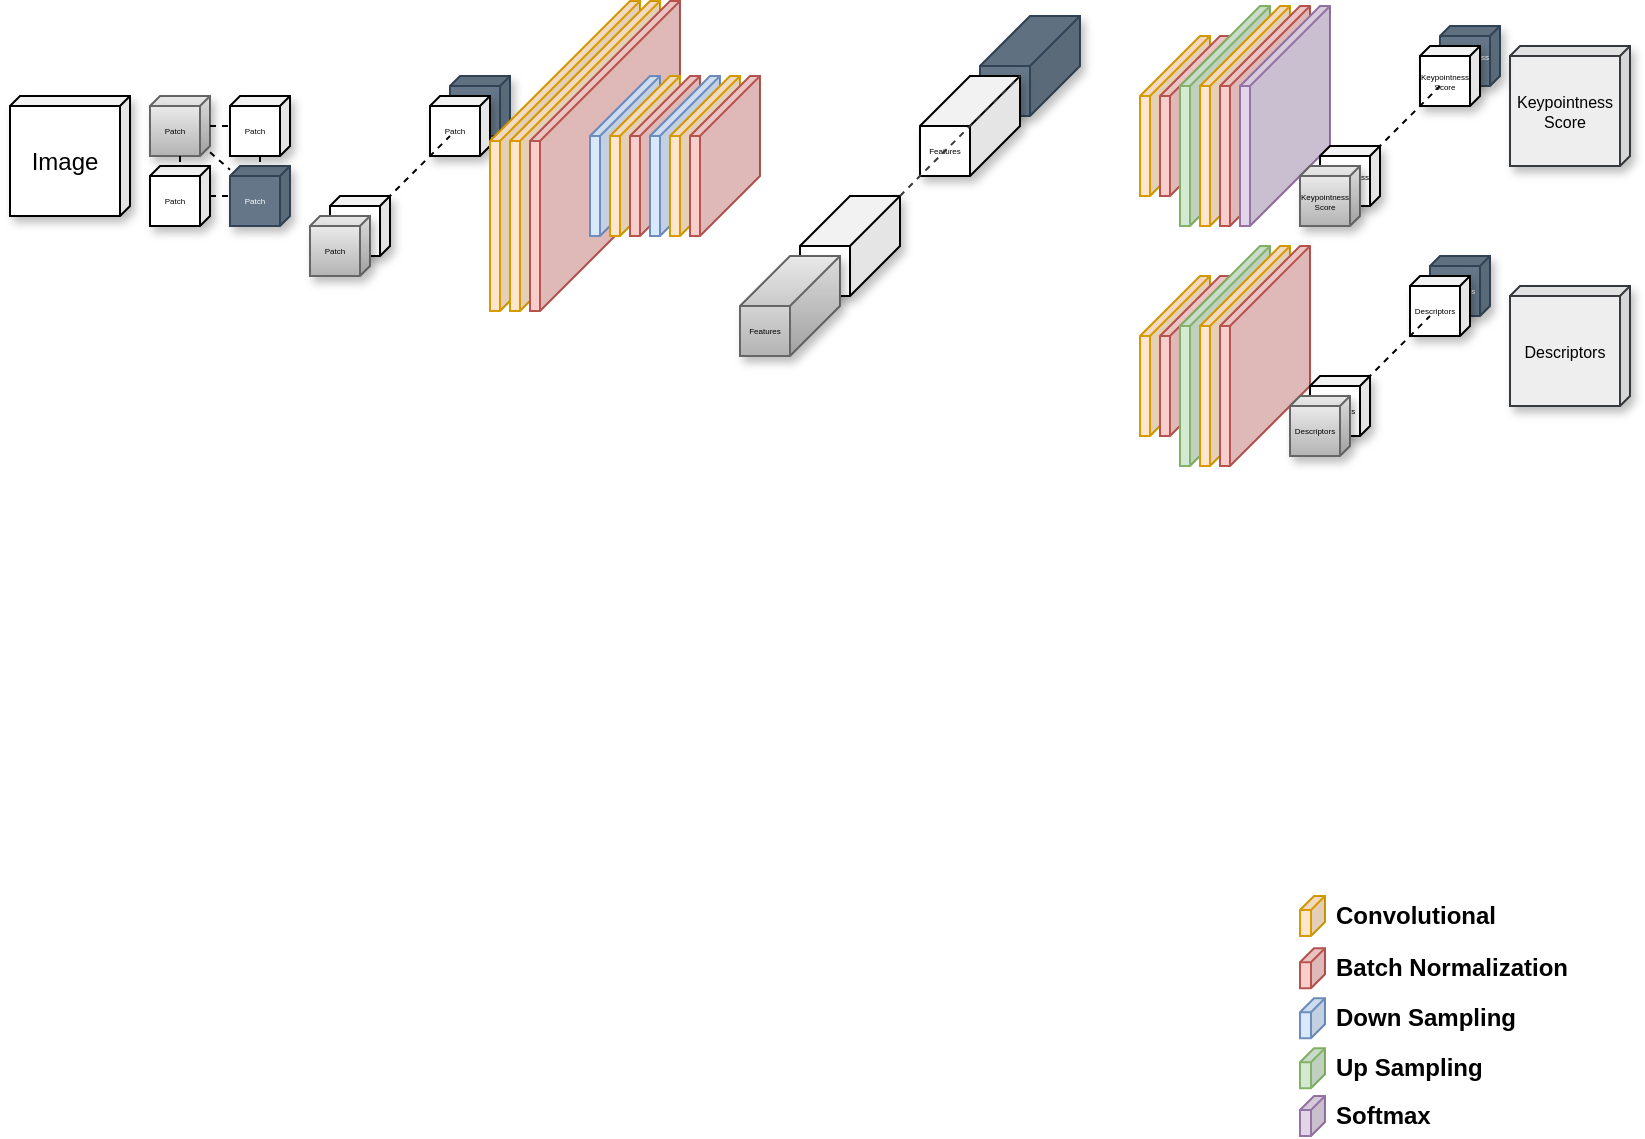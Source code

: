<mxfile version="22.0.3" type="device">
  <diagram id="QJjx0-fPxzvcmYibJWj1" name="Page-1">
    <mxGraphModel dx="676" dy="362" grid="1" gridSize="5" guides="1" tooltips="1" connect="1" arrows="1" fold="1" page="1" pageScale="1" pageWidth="827" pageHeight="583" math="1" shadow="0">
      <root>
        <mxCell id="0" />
        <mxCell id="1" parent="0" />
        <mxCell id="N0H3jAODRCFz-ruV89ya-19" value="Patch" style="shape=cube;whiteSpace=wrap;html=1;boundedLbl=1;backgroundOutline=1;darkOpacity=0.05;darkOpacity2=0.1;size=5;direction=east;flipH=1;shadow=1;fontSize=4;fillColor=#647687;fontColor=#ffffff;strokeColor=#314354;" vertex="1" parent="1">
          <mxGeometry x="230" y="40" width="30" height="30" as="geometry" />
        </mxCell>
        <mxCell id="N0H3jAODRCFz-ruV89ya-20" value="Patch" style="shape=cube;whiteSpace=wrap;html=1;boundedLbl=1;backgroundOutline=1;darkOpacity=0.05;darkOpacity2=0.1;size=5;direction=east;flipH=1;shadow=1;fontSize=4;" vertex="1" parent="1">
          <mxGeometry x="220" y="50" width="30" height="30" as="geometry" />
        </mxCell>
        <mxCell id="B-LIaysdKQbxfx360-42-17" value="Image" style="shape=cube;whiteSpace=wrap;html=1;boundedLbl=1;backgroundOutline=1;darkOpacity=0.05;darkOpacity2=0.1;size=5;direction=east;flipH=1;shadow=1;" parent="1" vertex="1">
          <mxGeometry x="10" y="50" width="60" height="60" as="geometry" />
        </mxCell>
        <mxCell id="N0H3jAODRCFz-ruV89ya-1" value="Patch" style="shape=cube;whiteSpace=wrap;html=1;boundedLbl=1;backgroundOutline=1;darkOpacity=0.05;darkOpacity2=0.1;size=5;direction=east;flipH=1;shadow=1;fontSize=4;" vertex="1" parent="1">
          <mxGeometry x="80" y="85" width="30" height="30" as="geometry" />
        </mxCell>
        <mxCell id="N0H3jAODRCFz-ruV89ya-2" value="Patch" style="shape=cube;whiteSpace=wrap;html=1;boundedLbl=1;backgroundOutline=1;darkOpacity=0.05;darkOpacity2=0.1;size=5;direction=east;flipH=1;shadow=1;fontSize=4;fillColor=#647687;fontColor=#ffffff;strokeColor=#314354;" vertex="1" parent="1">
          <mxGeometry x="120" y="85" width="30" height="30" as="geometry" />
        </mxCell>
        <mxCell id="N0H3jAODRCFz-ruV89ya-4" value="Patch" style="shape=cube;whiteSpace=wrap;html=1;boundedLbl=1;backgroundOutline=1;darkOpacity=0.05;darkOpacity2=0.1;size=5;direction=east;flipH=1;shadow=1;fontSize=4;fillColor=#f5f5f5;gradientColor=#b3b3b3;strokeColor=#666666;" vertex="1" parent="1">
          <mxGeometry x="80" y="50" width="30" height="30" as="geometry" />
        </mxCell>
        <mxCell id="N0H3jAODRCFz-ruV89ya-6" value="Patch" style="shape=cube;whiteSpace=wrap;html=1;boundedLbl=1;backgroundOutline=1;darkOpacity=0.05;darkOpacity2=0.1;size=5;direction=east;flipH=1;shadow=1;fontSize=4;" vertex="1" parent="1">
          <mxGeometry x="120" y="50" width="30" height="30" as="geometry" />
        </mxCell>
        <mxCell id="N0H3jAODRCFz-ruV89ya-21" value="" style="endArrow=none;dashed=1;html=1;rounded=0;exitX=0;exitY=0;exitDx=0;exitDy=0;exitPerimeter=0;entryX=1;entryY=1;entryDx=0;entryDy=0;entryPerimeter=0;" edge="1" parent="1" source="N0H3jAODRCFz-ruV89ya-15" target="N0H3jAODRCFz-ruV89ya-19">
          <mxGeometry width="50" height="50" relative="1" as="geometry">
            <mxPoint x="180" y="110" as="sourcePoint" />
            <mxPoint x="230" y="60" as="targetPoint" />
          </mxGeometry>
        </mxCell>
        <mxCell id="N0H3jAODRCFz-ruV89ya-14" value="Patch" style="shape=cube;whiteSpace=wrap;html=1;boundedLbl=1;backgroundOutline=1;darkOpacity=0.05;darkOpacity2=0.1;size=5;direction=east;flipH=1;shadow=1;fontSize=4;" vertex="1" parent="1">
          <mxGeometry x="170" y="100" width="30" height="30" as="geometry" />
        </mxCell>
        <mxCell id="N0H3jAODRCFz-ruV89ya-15" value="Patch" style="shape=cube;whiteSpace=wrap;html=1;boundedLbl=1;backgroundOutline=1;darkOpacity=0.05;darkOpacity2=0.1;size=5;direction=east;flipH=1;fillColor=#f5f5f5;strokeColor=#666666;shadow=1;fontSize=4;gradientColor=#b3b3b3;" vertex="1" parent="1">
          <mxGeometry x="160" y="110" width="30" height="30" as="geometry" />
        </mxCell>
        <mxCell id="N0H3jAODRCFz-ruV89ya-26" value="" style="group" vertex="1" connectable="0" parent="1">
          <mxGeometry x="655" y="450" width="165" height="20" as="geometry" />
        </mxCell>
        <mxCell id="4f-DMQIj-ya-iA7LCkDa-23" value="" style="shape=cube;whiteSpace=wrap;html=1;boundedLbl=1;backgroundOutline=1;darkOpacity=0.05;darkOpacity2=0.1;size=7;direction=east;flipH=1;fillColor=#ffe6cc;strokeColor=#d79b00;" parent="N0H3jAODRCFz-ruV89ya-26" vertex="1">
          <mxGeometry width="12.5" height="20" as="geometry" />
        </mxCell>
        <mxCell id="4f-DMQIj-ya-iA7LCkDa-50" value="Convolutional" style="text;html=1;strokeColor=none;fillColor=none;align=left;verticalAlign=middle;whiteSpace=wrap;rounded=0;fontStyle=1" parent="N0H3jAODRCFz-ruV89ya-26" vertex="1">
          <mxGeometry x="16" width="149" height="20" as="geometry" />
        </mxCell>
        <mxCell id="N0H3jAODRCFz-ruV89ya-28" value="" style="group" vertex="1" connectable="0" parent="1">
          <mxGeometry x="655" y="476.12" width="165" height="20" as="geometry" />
        </mxCell>
        <mxCell id="N0H3jAODRCFz-ruV89ya-29" value="" style="shape=cube;whiteSpace=wrap;html=1;boundedLbl=1;backgroundOutline=1;darkOpacity=0.05;darkOpacity2=0.1;size=7;direction=east;flipH=1;fillColor=#f8cecc;strokeColor=#b85450;" vertex="1" parent="N0H3jAODRCFz-ruV89ya-28">
          <mxGeometry width="12.5" height="20" as="geometry" />
        </mxCell>
        <mxCell id="N0H3jAODRCFz-ruV89ya-30" value="Batch Normalization" style="text;html=1;strokeColor=none;fillColor=none;align=left;verticalAlign=middle;whiteSpace=wrap;rounded=0;fontStyle=1" vertex="1" parent="N0H3jAODRCFz-ruV89ya-28">
          <mxGeometry x="16" width="149" height="20" as="geometry" />
        </mxCell>
        <mxCell id="N0H3jAODRCFz-ruV89ya-31" value="" style="group" vertex="1" connectable="0" parent="1">
          <mxGeometry x="655" y="501.12" width="165" height="20" as="geometry" />
        </mxCell>
        <mxCell id="N0H3jAODRCFz-ruV89ya-32" value="" style="shape=cube;whiteSpace=wrap;html=1;boundedLbl=1;backgroundOutline=1;darkOpacity=0.05;darkOpacity2=0.1;size=7;direction=east;flipH=1;fillColor=#dae8fc;strokeColor=#6c8ebf;" vertex="1" parent="N0H3jAODRCFz-ruV89ya-31">
          <mxGeometry width="12.5" height="20" as="geometry" />
        </mxCell>
        <mxCell id="N0H3jAODRCFz-ruV89ya-33" value="&lt;div&gt;Down Sampling&lt;/div&gt;" style="text;html=1;strokeColor=none;fillColor=none;align=left;verticalAlign=middle;whiteSpace=wrap;rounded=0;fontStyle=1" vertex="1" parent="N0H3jAODRCFz-ruV89ya-31">
          <mxGeometry x="16" width="149" height="20" as="geometry" />
        </mxCell>
        <mxCell id="N0H3jAODRCFz-ruV89ya-35" value="" style="group" vertex="1" connectable="0" parent="1">
          <mxGeometry x="655" y="526.12" width="165" height="20" as="geometry" />
        </mxCell>
        <mxCell id="N0H3jAODRCFz-ruV89ya-36" value="" style="shape=cube;whiteSpace=wrap;html=1;boundedLbl=1;backgroundOutline=1;darkOpacity=0.05;darkOpacity2=0.1;size=7;direction=east;flipH=1;fillColor=#d5e8d4;strokeColor=#82b366;" vertex="1" parent="N0H3jAODRCFz-ruV89ya-35">
          <mxGeometry width="12.5" height="20" as="geometry" />
        </mxCell>
        <mxCell id="N0H3jAODRCFz-ruV89ya-37" value="Up Sampling" style="text;html=1;strokeColor=none;fillColor=none;align=left;verticalAlign=middle;whiteSpace=wrap;rounded=0;fontStyle=1" vertex="1" parent="N0H3jAODRCFz-ruV89ya-35">
          <mxGeometry x="16" width="149" height="20" as="geometry" />
        </mxCell>
        <mxCell id="N0H3jAODRCFz-ruV89ya-38" value="" style="endArrow=none;dashed=1;html=1;rounded=0;" edge="1" parent="1" source="N0H3jAODRCFz-ruV89ya-4" target="N0H3jAODRCFz-ruV89ya-6">
          <mxGeometry width="50" height="50" relative="1" as="geometry">
            <mxPoint x="185" y="115" as="sourcePoint" />
            <mxPoint x="235" y="65" as="targetPoint" />
          </mxGeometry>
        </mxCell>
        <mxCell id="N0H3jAODRCFz-ruV89ya-39" value="" style="endArrow=none;dashed=1;html=1;rounded=0;" edge="1" parent="1" source="N0H3jAODRCFz-ruV89ya-4" target="N0H3jAODRCFz-ruV89ya-1">
          <mxGeometry width="50" height="50" relative="1" as="geometry">
            <mxPoint x="105" y="65" as="sourcePoint" />
            <mxPoint x="125" y="65" as="targetPoint" />
          </mxGeometry>
        </mxCell>
        <mxCell id="N0H3jAODRCFz-ruV89ya-40" value="" style="endArrow=none;dashed=1;html=1;rounded=0;" edge="1" parent="1" source="N0H3jAODRCFz-ruV89ya-6" target="N0H3jAODRCFz-ruV89ya-2">
          <mxGeometry width="50" height="50" relative="1" as="geometry">
            <mxPoint x="95" y="75" as="sourcePoint" />
            <mxPoint x="95" y="95" as="targetPoint" />
          </mxGeometry>
        </mxCell>
        <mxCell id="N0H3jAODRCFz-ruV89ya-41" value="" style="endArrow=none;dashed=1;html=1;rounded=0;" edge="1" parent="1" source="N0H3jAODRCFz-ruV89ya-1" target="N0H3jAODRCFz-ruV89ya-2">
          <mxGeometry width="50" height="50" relative="1" as="geometry">
            <mxPoint x="135" y="75" as="sourcePoint" />
            <mxPoint x="135" y="95" as="targetPoint" />
          </mxGeometry>
        </mxCell>
        <mxCell id="N0H3jAODRCFz-ruV89ya-42" value="" style="endArrow=none;dashed=1;html=1;rounded=0;" edge="1" parent="1" source="N0H3jAODRCFz-ruV89ya-4" target="N0H3jAODRCFz-ruV89ya-2">
          <mxGeometry width="50" height="50" relative="1" as="geometry">
            <mxPoint x="105" y="105" as="sourcePoint" />
            <mxPoint x="125" y="105" as="targetPoint" />
          </mxGeometry>
        </mxCell>
        <mxCell id="N0H3jAODRCFz-ruV89ya-43" value="" style="shape=cube;whiteSpace=wrap;html=1;boundedLbl=1;backgroundOutline=1;darkOpacity=0.05;darkOpacity2=0.1;size=70;direction=east;flipH=1;fillColor=#ffe6cc;strokeColor=#d79b00;" vertex="1" parent="1">
          <mxGeometry x="250" y="2.5" width="75" height="155" as="geometry" />
        </mxCell>
        <mxCell id="N0H3jAODRCFz-ruV89ya-44" value="" style="shape=cube;whiteSpace=wrap;html=1;boundedLbl=1;backgroundOutline=1;darkOpacity=0.05;darkOpacity2=0.1;size=70;direction=east;flipH=1;fillColor=#ffe6cc;strokeColor=#d79b00;" vertex="1" parent="1">
          <mxGeometry x="260" y="2.5" width="75" height="155" as="geometry" />
        </mxCell>
        <mxCell id="N0H3jAODRCFz-ruV89ya-45" value="" style="shape=cube;whiteSpace=wrap;html=1;boundedLbl=1;backgroundOutline=1;darkOpacity=0.05;darkOpacity2=0.1;size=70;direction=east;flipH=1;fillColor=#f8cecc;strokeColor=#b85450;" vertex="1" parent="1">
          <mxGeometry x="270" y="2.5" width="75" height="155" as="geometry" />
        </mxCell>
        <mxCell id="N0H3jAODRCFz-ruV89ya-46" value="" style="shape=cube;whiteSpace=wrap;html=1;boundedLbl=1;backgroundOutline=1;darkOpacity=0.05;darkOpacity2=0.1;size=30;direction=east;flipH=1;fillColor=#dae8fc;strokeColor=#6c8ebf;" vertex="1" parent="1">
          <mxGeometry x="300" y="40" width="35" height="80" as="geometry" />
        </mxCell>
        <mxCell id="N0H3jAODRCFz-ruV89ya-47" value="" style="shape=cube;whiteSpace=wrap;html=1;boundedLbl=1;backgroundOutline=1;darkOpacity=0.05;darkOpacity2=0.1;size=30;direction=east;flipH=1;fillColor=#ffe6cc;strokeColor=#d79b00;" vertex="1" parent="1">
          <mxGeometry x="310" y="40" width="35" height="80" as="geometry" />
        </mxCell>
        <mxCell id="N0H3jAODRCFz-ruV89ya-48" value="" style="shape=cube;whiteSpace=wrap;html=1;boundedLbl=1;backgroundOutline=1;darkOpacity=0.05;darkOpacity2=0.1;size=30;direction=east;flipH=1;fillColor=#f8cecc;strokeColor=#b85450;" vertex="1" parent="1">
          <mxGeometry x="320" y="40" width="35" height="80" as="geometry" />
        </mxCell>
        <mxCell id="N0H3jAODRCFz-ruV89ya-49" value="" style="shape=cube;whiteSpace=wrap;html=1;boundedLbl=1;backgroundOutline=1;darkOpacity=0.05;darkOpacity2=0.1;size=30;direction=east;flipH=1;fillColor=#dae8fc;strokeColor=#6c8ebf;" vertex="1" parent="1">
          <mxGeometry x="330" y="40" width="35" height="80" as="geometry" />
        </mxCell>
        <mxCell id="N0H3jAODRCFz-ruV89ya-50" value="" style="shape=cube;whiteSpace=wrap;html=1;boundedLbl=1;backgroundOutline=1;darkOpacity=0.05;darkOpacity2=0.1;size=30;direction=east;flipH=1;fillColor=#ffe6cc;strokeColor=#d79b00;" vertex="1" parent="1">
          <mxGeometry x="340" y="40" width="35" height="80" as="geometry" />
        </mxCell>
        <mxCell id="N0H3jAODRCFz-ruV89ya-51" value="" style="shape=cube;whiteSpace=wrap;html=1;boundedLbl=1;backgroundOutline=1;darkOpacity=0.05;darkOpacity2=0.1;size=30;direction=east;flipH=1;fillColor=#f8cecc;strokeColor=#b85450;" vertex="1" parent="1">
          <mxGeometry x="350" y="40" width="35" height="80" as="geometry" />
        </mxCell>
        <mxCell id="N0H3jAODRCFz-ruV89ya-54" value="" style="endArrow=none;dashed=1;html=1;rounded=0;exitX=0;exitY=0;exitDx=0;exitDy=0;exitPerimeter=0;entryX=0;entryY=0;entryDx=0;entryDy=0;entryPerimeter=0;fillColor=#eeeeee;strokeColor=#36393d;" edge="1" parent="1" source="N0H3jAODRCFz-ruV89ya-58" target="N0H3jAODRCFz-ruV89ya-57">
          <mxGeometry width="50" height="50" relative="1" as="geometry">
            <mxPoint x="475" y="60" as="sourcePoint" />
            <mxPoint x="525" y="10" as="targetPoint" />
          </mxGeometry>
        </mxCell>
        <mxCell id="N0H3jAODRCFz-ruV89ya-57" value="Features" style="shape=cube;whiteSpace=wrap;html=1;boundedLbl=1;backgroundOutline=1;darkOpacity=0.05;darkOpacity2=0.1;size=25;direction=east;flipH=1;shadow=1;fontSize=4;fillColor=#647687;fontColor=#ffffff;strokeColor=#314354;" vertex="1" parent="1">
          <mxGeometry x="495" y="10" width="50" height="50" as="geometry" />
        </mxCell>
        <mxCell id="N0H3jAODRCFz-ruV89ya-58" value="Features" style="shape=cube;whiteSpace=wrap;html=1;boundedLbl=1;backgroundOutline=1;darkOpacity=0.05;darkOpacity2=0.1;size=25;direction=east;flipH=1;shadow=1;fontSize=4;" vertex="1" parent="1">
          <mxGeometry x="465" y="40" width="50" height="50" as="geometry" />
        </mxCell>
        <mxCell id="N0H3jAODRCFz-ruV89ya-59" value="Features" style="shape=cube;whiteSpace=wrap;html=1;boundedLbl=1;backgroundOutline=1;darkOpacity=0.05;darkOpacity2=0.1;size=25;direction=east;flipH=1;shadow=1;fontSize=4;" vertex="1" parent="1">
          <mxGeometry x="405" y="100" width="50" height="50" as="geometry" />
        </mxCell>
        <mxCell id="N0H3jAODRCFz-ruV89ya-60" value="" style="endArrow=none;dashed=1;html=1;rounded=0;exitX=0;exitY=0;exitDx=0;exitDy=0;exitPerimeter=0;entryX=0;entryY=0;entryDx=0;entryDy=0;entryPerimeter=0;fillColor=#eeeeee;strokeColor=#36393d;" edge="1" parent="1" source="N0H3jAODRCFz-ruV89ya-59" target="N0H3jAODRCFz-ruV89ya-58">
          <mxGeometry width="50" height="50" relative="1" as="geometry">
            <mxPoint x="480" y="70" as="sourcePoint" />
            <mxPoint x="545" y="8" as="targetPoint" />
          </mxGeometry>
        </mxCell>
        <mxCell id="N0H3jAODRCFz-ruV89ya-61" value="Features" style="shape=cube;whiteSpace=wrap;html=1;boundedLbl=1;backgroundOutline=1;darkOpacity=0.05;darkOpacity2=0.1;size=25;direction=east;flipH=1;fillColor=#f5f5f5;strokeColor=#666666;shadow=1;fontSize=4;gradientColor=#b3b3b3;" vertex="1" parent="1">
          <mxGeometry x="375" y="130" width="50" height="50" as="geometry" />
        </mxCell>
        <mxCell id="N0H3jAODRCFz-ruV89ya-66" value="" style="shape=cube;whiteSpace=wrap;html=1;boundedLbl=1;backgroundOutline=1;darkOpacity=0.05;darkOpacity2=0.1;size=30;direction=east;flipH=1;fillColor=#ffe6cc;strokeColor=#d79b00;" vertex="1" parent="1">
          <mxGeometry x="575" y="20" width="35" height="80" as="geometry" />
        </mxCell>
        <mxCell id="N0H3jAODRCFz-ruV89ya-62" value="" style="shape=cube;whiteSpace=wrap;html=1;boundedLbl=1;backgroundOutline=1;darkOpacity=0.05;darkOpacity2=0.1;size=30;direction=east;flipH=1;fillColor=#f8cecc;strokeColor=#b85450;" vertex="1" parent="1">
          <mxGeometry x="585" y="20" width="35" height="80" as="geometry" />
        </mxCell>
        <mxCell id="N0H3jAODRCFz-ruV89ya-64" value="" style="shape=cube;whiteSpace=wrap;html=1;boundedLbl=1;backgroundOutline=1;darkOpacity=0.05;darkOpacity2=0.1;size=40;direction=east;flipH=1;fillColor=#d5e8d4;strokeColor=#82b366;" vertex="1" parent="1">
          <mxGeometry x="595" y="5" width="45" height="110" as="geometry" />
        </mxCell>
        <mxCell id="N0H3jAODRCFz-ruV89ya-65" value="" style="shape=cube;whiteSpace=wrap;html=1;boundedLbl=1;backgroundOutline=1;darkOpacity=0.05;darkOpacity2=0.1;size=40;direction=east;flipH=1;fillColor=#ffe6cc;strokeColor=#d79b00;" vertex="1" parent="1">
          <mxGeometry x="605" y="5" width="45" height="110" as="geometry" />
        </mxCell>
        <mxCell id="N0H3jAODRCFz-ruV89ya-67" value="" style="shape=cube;whiteSpace=wrap;html=1;boundedLbl=1;backgroundOutline=1;darkOpacity=0.05;darkOpacity2=0.1;size=40;direction=east;flipH=1;fillColor=#f8cecc;strokeColor=#b85450;" vertex="1" parent="1">
          <mxGeometry x="615" y="5" width="45" height="110" as="geometry" />
        </mxCell>
        <mxCell id="N0H3jAODRCFz-ruV89ya-68" value="" style="shape=cube;whiteSpace=wrap;html=1;boundedLbl=1;backgroundOutline=1;darkOpacity=0.05;darkOpacity2=0.1;size=30;direction=east;flipH=1;fillColor=#ffe6cc;strokeColor=#d79b00;" vertex="1" parent="1">
          <mxGeometry x="575" y="140" width="35" height="80" as="geometry" />
        </mxCell>
        <mxCell id="N0H3jAODRCFz-ruV89ya-69" value="" style="shape=cube;whiteSpace=wrap;html=1;boundedLbl=1;backgroundOutline=1;darkOpacity=0.05;darkOpacity2=0.1;size=30;direction=east;flipH=1;fillColor=#f8cecc;strokeColor=#b85450;" vertex="1" parent="1">
          <mxGeometry x="585" y="140" width="35" height="80" as="geometry" />
        </mxCell>
        <mxCell id="N0H3jAODRCFz-ruV89ya-70" value="" style="shape=cube;whiteSpace=wrap;html=1;boundedLbl=1;backgroundOutline=1;darkOpacity=0.05;darkOpacity2=0.1;size=40;direction=east;flipH=1;fillColor=#d5e8d4;strokeColor=#82b366;" vertex="1" parent="1">
          <mxGeometry x="595" y="125" width="45" height="110" as="geometry" />
        </mxCell>
        <mxCell id="N0H3jAODRCFz-ruV89ya-71" value="" style="shape=cube;whiteSpace=wrap;html=1;boundedLbl=1;backgroundOutline=1;darkOpacity=0.05;darkOpacity2=0.1;size=40;direction=east;flipH=1;fillColor=#ffe6cc;strokeColor=#d79b00;" vertex="1" parent="1">
          <mxGeometry x="605" y="125" width="45" height="110" as="geometry" />
        </mxCell>
        <mxCell id="N0H3jAODRCFz-ruV89ya-72" value="" style="shape=cube;whiteSpace=wrap;html=1;boundedLbl=1;backgroundOutline=1;darkOpacity=0.05;darkOpacity2=0.1;size=40;direction=east;flipH=1;fillColor=#f8cecc;strokeColor=#b85450;" vertex="1" parent="1">
          <mxGeometry x="615" y="125" width="45" height="110" as="geometry" />
        </mxCell>
        <mxCell id="N0H3jAODRCFz-ruV89ya-74" value="&lt;div style=&quot;font-size: 8px;&quot;&gt;Keypointness&lt;/div&gt;&lt;div style=&quot;font-size: 8px;&quot;&gt;Score&lt;br style=&quot;font-size: 8px;&quot;&gt;&lt;/div&gt;" style="shape=cube;whiteSpace=wrap;html=1;boundedLbl=1;backgroundOutline=1;darkOpacity=0.05;darkOpacity2=0.1;size=5;direction=east;flipH=1;shadow=1;fillColor=#eeeeee;strokeColor=#36393d;fontSize=8;" vertex="1" parent="1">
          <mxGeometry x="760" y="25" width="60" height="60" as="geometry" />
        </mxCell>
        <mxCell id="N0H3jAODRCFz-ruV89ya-75" value="Descriptors" style="shape=cube;whiteSpace=wrap;html=1;boundedLbl=1;backgroundOutline=1;darkOpacity=0.05;darkOpacity2=0.1;size=5;direction=east;flipH=1;shadow=1;fillColor=#eeeeee;strokeColor=#36393d;fontSize=8;" vertex="1" parent="1">
          <mxGeometry x="760" y="145" width="60" height="60" as="geometry" />
        </mxCell>
        <mxCell id="N0H3jAODRCFz-ruV89ya-77" value="" style="group" vertex="1" connectable="0" parent="1">
          <mxGeometry x="655" y="550" width="165" height="20" as="geometry" />
        </mxCell>
        <mxCell id="N0H3jAODRCFz-ruV89ya-78" value="" style="shape=cube;whiteSpace=wrap;html=1;boundedLbl=1;backgroundOutline=1;darkOpacity=0.05;darkOpacity2=0.1;size=7;direction=east;flipH=1;fillColor=#e1d5e7;strokeColor=#9673a6;" vertex="1" parent="N0H3jAODRCFz-ruV89ya-77">
          <mxGeometry width="12.5" height="20" as="geometry" />
        </mxCell>
        <mxCell id="N0H3jAODRCFz-ruV89ya-79" value="Softmax" style="text;html=1;strokeColor=none;fillColor=none;align=left;verticalAlign=middle;whiteSpace=wrap;rounded=0;fontStyle=1" vertex="1" parent="N0H3jAODRCFz-ruV89ya-77">
          <mxGeometry x="16" width="149" height="20" as="geometry" />
        </mxCell>
        <mxCell id="N0H3jAODRCFz-ruV89ya-80" value="" style="shape=cube;whiteSpace=wrap;html=1;boundedLbl=1;backgroundOutline=1;darkOpacity=0.05;darkOpacity2=0.1;size=40;direction=east;flipH=1;fillColor=#e1d5e7;strokeColor=#9673a6;" vertex="1" parent="1">
          <mxGeometry x="625" y="5" width="45" height="110" as="geometry" />
        </mxCell>
        <mxCell id="N0H3jAODRCFz-ruV89ya-82" value="" style="endArrow=none;dashed=1;html=1;rounded=0;exitX=0;exitY=0;exitDx=0;exitDy=0;exitPerimeter=0;entryX=0;entryY=0;entryDx=0;entryDy=0;entryPerimeter=0;fillColor=#eeeeee;strokeColor=#36393d;" edge="1" parent="1" target="N0H3jAODRCFz-ruV89ya-83">
          <mxGeometry width="50" height="50" relative="1" as="geometry">
            <mxPoint x="715" y="55" as="sourcePoint" />
            <mxPoint x="730" y="25" as="targetPoint" />
          </mxGeometry>
        </mxCell>
        <mxCell id="N0H3jAODRCFz-ruV89ya-93" value="Descriptors" style="shape=cube;whiteSpace=wrap;html=1;boundedLbl=1;backgroundOutline=1;darkOpacity=0.05;darkOpacity2=0.1;size=5;direction=east;flipH=1;shadow=1;fontSize=4;fillColor=#647687;fontColor=#ffffff;strokeColor=#314354;" vertex="1" parent="1">
          <mxGeometry x="720" y="130" width="30" height="30" as="geometry" />
        </mxCell>
        <mxCell id="N0H3jAODRCFz-ruV89ya-94" value="Descriptors" style="shape=cube;whiteSpace=wrap;html=1;boundedLbl=1;backgroundOutline=1;darkOpacity=0.05;darkOpacity2=0.1;size=5;direction=east;flipH=1;shadow=1;fontSize=4;" vertex="1" parent="1">
          <mxGeometry x="710" y="140" width="30" height="30" as="geometry" />
        </mxCell>
        <mxCell id="N0H3jAODRCFz-ruV89ya-95" value="" style="endArrow=none;dashed=1;html=1;rounded=0;exitX=0;exitY=0;exitDx=0;exitDy=0;exitPerimeter=0;entryX=1;entryY=1;entryDx=0;entryDy=0;entryPerimeter=0;" edge="1" parent="1" source="N0H3jAODRCFz-ruV89ya-97" target="N0H3jAODRCFz-ruV89ya-93">
          <mxGeometry width="50" height="50" relative="1" as="geometry">
            <mxPoint x="670" y="200" as="sourcePoint" />
            <mxPoint x="720" y="150" as="targetPoint" />
          </mxGeometry>
        </mxCell>
        <mxCell id="N0H3jAODRCFz-ruV89ya-96" value="Descriptors" style="shape=cube;whiteSpace=wrap;html=1;boundedLbl=1;backgroundOutline=1;darkOpacity=0.05;darkOpacity2=0.1;size=5;direction=east;flipH=1;shadow=1;fontSize=4;" vertex="1" parent="1">
          <mxGeometry x="660" y="190" width="30" height="30" as="geometry" />
        </mxCell>
        <mxCell id="N0H3jAODRCFz-ruV89ya-97" value="Descriptors" style="shape=cube;whiteSpace=wrap;html=1;boundedLbl=1;backgroundOutline=1;darkOpacity=0.05;darkOpacity2=0.1;size=5;direction=east;flipH=1;fillColor=#f5f5f5;strokeColor=#666666;shadow=1;fontSize=4;gradientColor=#b3b3b3;" vertex="1" parent="1">
          <mxGeometry x="650" y="200" width="30" height="30" as="geometry" />
        </mxCell>
        <mxCell id="N0H3jAODRCFz-ruV89ya-98" value="&lt;div&gt;Keypointness&lt;/div&gt;&lt;div&gt;Score&lt;br&gt;&lt;/div&gt;" style="shape=cube;whiteSpace=wrap;html=1;boundedLbl=1;backgroundOutline=1;darkOpacity=0.05;darkOpacity2=0.1;size=5;direction=east;flipH=1;shadow=1;fontSize=4;fillColor=#647687;fontColor=#ffffff;strokeColor=#314354;" vertex="1" parent="1">
          <mxGeometry x="725" y="15" width="30" height="30" as="geometry" />
        </mxCell>
        <mxCell id="N0H3jAODRCFz-ruV89ya-99" value="&lt;div&gt;Keypointness&lt;/div&gt;&lt;div&gt;Score&lt;br&gt;&lt;/div&gt;" style="shape=cube;whiteSpace=wrap;html=1;boundedLbl=1;backgroundOutline=1;darkOpacity=0.05;darkOpacity2=0.1;size=5;direction=east;flipH=1;shadow=1;fontSize=4;" vertex="1" parent="1">
          <mxGeometry x="715" y="25" width="30" height="30" as="geometry" />
        </mxCell>
        <mxCell id="N0H3jAODRCFz-ruV89ya-100" value="" style="endArrow=none;dashed=1;html=1;rounded=0;exitX=0;exitY=0;exitDx=0;exitDy=0;exitPerimeter=0;entryX=1;entryY=1;entryDx=0;entryDy=0;entryPerimeter=0;" edge="1" parent="1" source="N0H3jAODRCFz-ruV89ya-102" target="N0H3jAODRCFz-ruV89ya-98">
          <mxGeometry width="50" height="50" relative="1" as="geometry">
            <mxPoint x="675" y="85" as="sourcePoint" />
            <mxPoint x="725" y="35" as="targetPoint" />
          </mxGeometry>
        </mxCell>
        <mxCell id="N0H3jAODRCFz-ruV89ya-101" value="&lt;div&gt;Keypointness&lt;/div&gt;&lt;div&gt;Score&lt;br&gt;&lt;/div&gt;" style="shape=cube;whiteSpace=wrap;html=1;boundedLbl=1;backgroundOutline=1;darkOpacity=0.05;darkOpacity2=0.1;size=5;direction=east;flipH=1;shadow=1;fontSize=4;" vertex="1" parent="1">
          <mxGeometry x="665" y="75" width="30" height="30" as="geometry" />
        </mxCell>
        <mxCell id="N0H3jAODRCFz-ruV89ya-102" value="&lt;div&gt;Keypointness&lt;/div&gt;&lt;div&gt;Score&lt;br&gt;&lt;/div&gt;" style="shape=cube;whiteSpace=wrap;html=1;boundedLbl=1;backgroundOutline=1;darkOpacity=0.05;darkOpacity2=0.1;size=5;direction=east;flipH=1;fillColor=#f5f5f5;strokeColor=#666666;shadow=1;fontSize=4;gradientColor=#b3b3b3;" vertex="1" parent="1">
          <mxGeometry x="655" y="85" width="30" height="30" as="geometry" />
        </mxCell>
      </root>
    </mxGraphModel>
  </diagram>
</mxfile>
